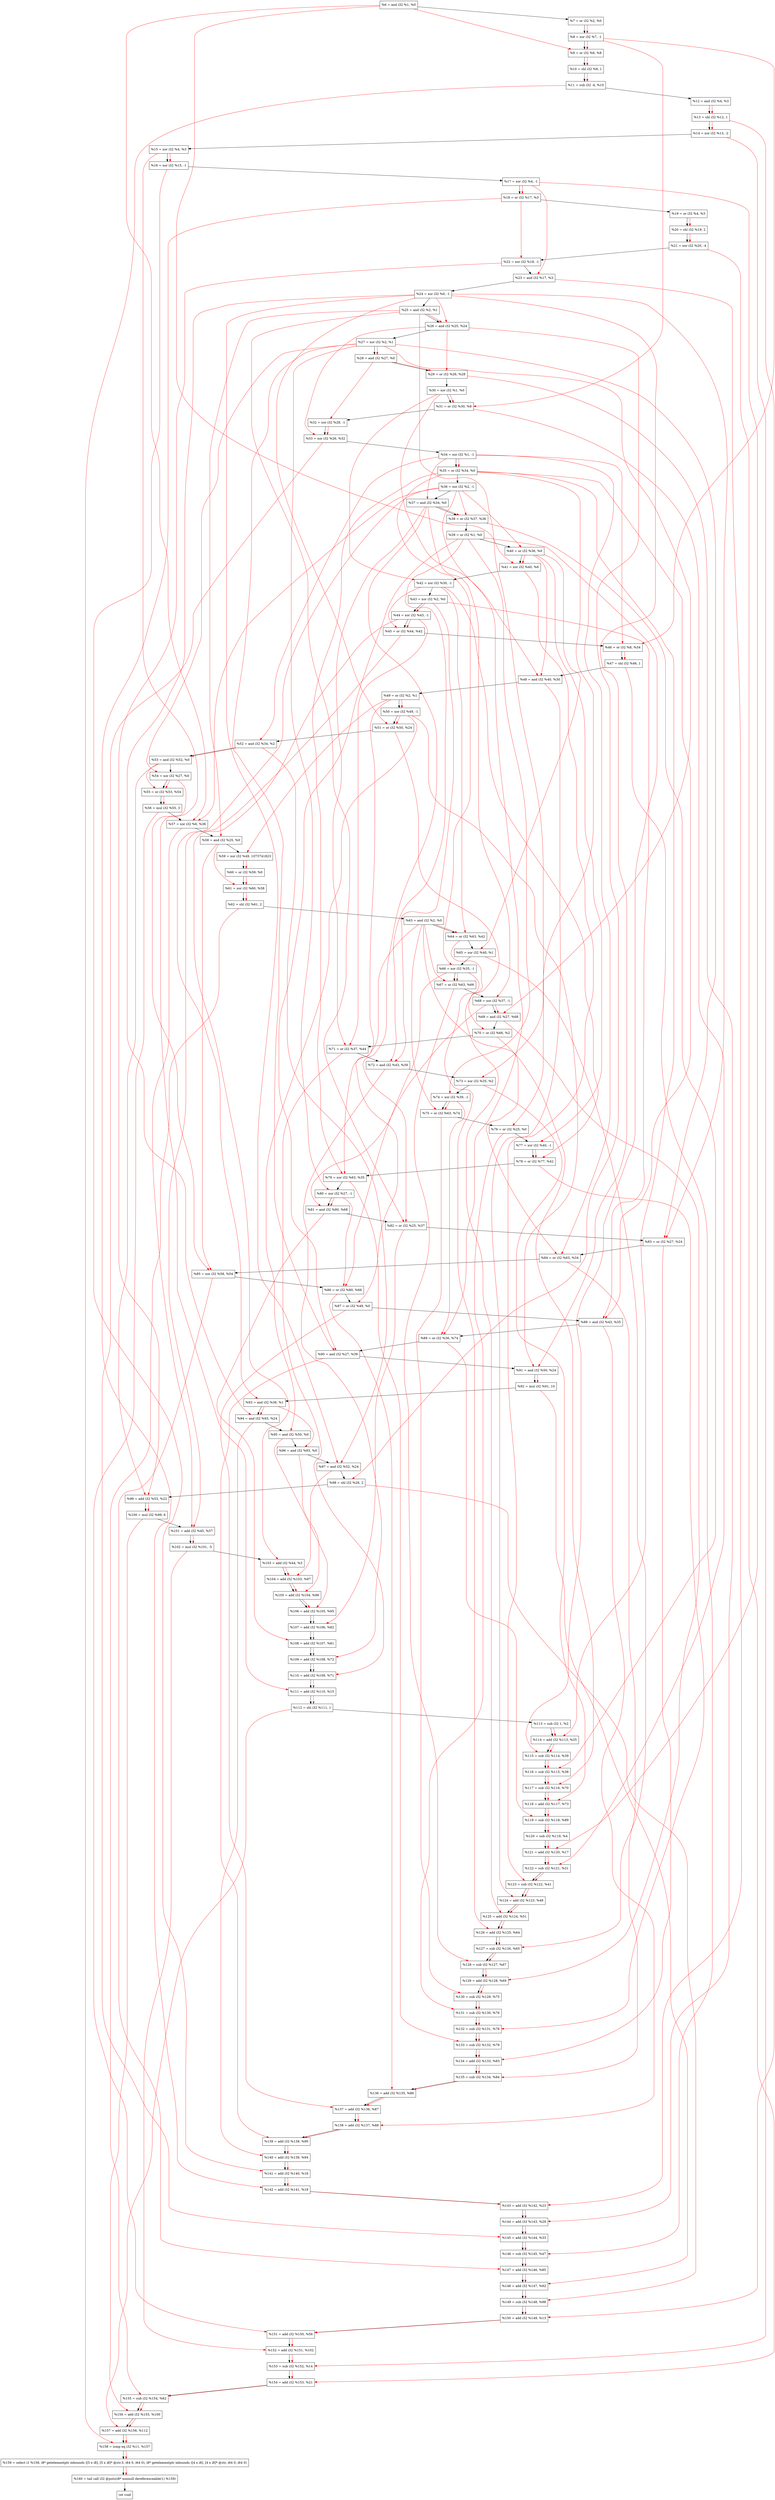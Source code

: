 digraph "DFG for'crackme' function" {
	Node0x16c3300[shape=record, label="  %6 = and i32 %1, %0"];
	Node0x16c3370[shape=record, label="  %7 = or i32 %2, %0"];
	Node0x16c39f0[shape=record, label="  %8 = xor i32 %7, -1"];
	Node0x16c3a60[shape=record, label="  %9 = or i32 %6, %8"];
	Node0x16c3b00[shape=record, label="  %10 = shl i32 %9, 1"];
	Node0x16c3ba0[shape=record, label="  %11 = sub i32 -4, %10"];
	Node0x16c3c10[shape=record, label="  %12 = and i32 %4, %3"];
	Node0x16c3c80[shape=record, label="  %13 = shl i32 %12, 1"];
	Node0x16c3d20[shape=record, label="  %14 = xor i32 %13, -2"];
	Node0x16c3d90[shape=record, label="  %15 = xor i32 %4, %3"];
	Node0x16c3e00[shape=record, label="  %16 = xor i32 %15, -1"];
	Node0x16c3e70[shape=record, label="  %17 = xor i32 %4, -1"];
	Node0x16c3ee0[shape=record, label="  %18 = or i32 %17, %3"];
	Node0x16c3f50[shape=record, label="  %19 = or i32 %4, %3"];
	Node0x16c3ff0[shape=record, label="  %20 = shl i32 %19, 2"];
	Node0x16c4060[shape=record, label="  %21 = xor i32 %20, -4"];
	Node0x16c40d0[shape=record, label="  %22 = xor i32 %18, -1"];
	Node0x16c4140[shape=record, label="  %23 = and i32 %17, %3"];
	Node0x16c41b0[shape=record, label="  %24 = xor i32 %0, -1"];
	Node0x16c4220[shape=record, label="  %25 = and i32 %2, %1"];
	Node0x16c4290[shape=record, label="  %26 = and i32 %25, %24"];
	Node0x16c4300[shape=record, label="  %27 = xor i32 %2, %1"];
	Node0x16c4370[shape=record, label="  %28 = and i32 %27, %0"];
	Node0x16c43e0[shape=record, label="  %29 = or i32 %26, %28"];
	Node0x16c4450[shape=record, label="  %30 = xor i32 %1, %0"];
	Node0x16c44c0[shape=record, label="  %31 = or i32 %30, %8"];
	Node0x16c4530[shape=record, label="  %32 = xor i32 %28, -1"];
	Node0x16c47b0[shape=record, label="  %33 = xor i32 %26, %32"];
	Node0x16c4820[shape=record, label="  %34 = xor i32 %1, -1"];
	Node0x16c4890[shape=record, label="  %35 = or i32 %34, %0"];
	Node0x16c4900[shape=record, label="  %36 = xor i32 %2, -1"];
	Node0x16c4970[shape=record, label="  %37 = and i32 %34, %0"];
	Node0x16c49e0[shape=record, label="  %38 = or i32 %37, %36"];
	Node0x16c4a50[shape=record, label="  %39 = or i32 %1, %0"];
	Node0x16c4ac0[shape=record, label="  %40 = or i32 %36, %0"];
	Node0x16c4b30[shape=record, label="  %41 = xor i32 %40, %6"];
	Node0x16c4ba0[shape=record, label="  %42 = xor i32 %30, -1"];
	Node0x16c4c10[shape=record, label="  %43 = xor i32 %2, %0"];
	Node0x16c4c80[shape=record, label="  %44 = xor i32 %43, -1"];
	Node0x16c4cf0[shape=record, label="  %45 = or i32 %44, %42"];
	Node0x16c4d60[shape=record, label="  %46 = or i32 %8, %34"];
	Node0x16c4dd0[shape=record, label="  %47 = shl i32 %46, 1"];
	Node0x16c4e40[shape=record, label="  %48 = and i32 %40, %30"];
	Node0x16c4eb0[shape=record, label="  %49 = or i32 %2, %1"];
	Node0x16c4f20[shape=record, label="  %50 = xor i32 %49, -1"];
	Node0x16c4f90[shape=record, label="  %51 = or i32 %50, %24"];
	Node0x16c5000[shape=record, label="  %52 = and i32 %34, %2"];
	Node0x16c5070[shape=record, label="  %53 = and i32 %52, %0"];
	Node0x16c50e0[shape=record, label="  %54 = xor i32 %27, %0"];
	Node0x16c5150[shape=record, label="  %55 = or i32 %53, %54"];
	Node0x16c51f0[shape=record, label="  %56 = mul i32 %55, 3"];
	Node0x16c5260[shape=record, label="  %57 = xor i32 %6, %36"];
	Node0x16c52d0[shape=record, label="  %58 = and i32 %25, %0"];
	Node0x16c5370[shape=record, label="  %59 = xor i32 %49, 1073741823"];
	Node0x16c53e0[shape=record, label="  %60 = or i32 %59, %0"];
	Node0x16c5450[shape=record, label="  %61 = xor i32 %60, %58"];
	Node0x16c54c0[shape=record, label="  %62 = shl i32 %61, 2"];
	Node0x16c5530[shape=record, label="  %63 = and i32 %2, %0"];
	Node0x16c55a0[shape=record, label="  %64 = or i32 %63, %42"];
	Node0x16c5a20[shape=record, label="  %65 = xor i32 %40, %1"];
	Node0x16c5a90[shape=record, label="  %66 = xor i32 %35, -1"];
	Node0x16c5b00[shape=record, label="  %67 = or i32 %63, %66"];
	Node0x16c5b70[shape=record, label="  %68 = xor i32 %37, -1"];
	Node0x16c5be0[shape=record, label="  %69 = and i32 %27, %68"];
	Node0x16c5c50[shape=record, label="  %70 = or i32 %66, %2"];
	Node0x16c5cc0[shape=record, label="  %71 = or i32 %37, %44"];
	Node0x16c5d30[shape=record, label="  %72 = and i32 %43, %39"];
	Node0x16c5da0[shape=record, label="  %73 = xor i32 %35, %2"];
	Node0x16c5e10[shape=record, label="  %74 = xor i32 %39, -1"];
	Node0x16c5e80[shape=record, label="  %75 = or i32 %63, %74"];
	Node0x16c5ef0[shape=record, label="  %76 = or i32 %25, %0"];
	Node0x16c5f60[shape=record, label="  %77 = xor i32 %40, -1"];
	Node0x16c5fd0[shape=record, label="  %78 = or i32 %77, %42"];
	Node0x16c6040[shape=record, label="  %79 = xor i32 %63, %35"];
	Node0x16c60b0[shape=record, label="  %80 = xor i32 %27, -1"];
	Node0x16c6120[shape=record, label="  %81 = and i32 %80, %68"];
	Node0x16c6190[shape=record, label="  %82 = or i32 %25, %37"];
	Node0x16c6200[shape=record, label="  %83 = or i32 %27, %24"];
	Node0x16c6270[shape=record, label="  %84 = or i32 %63, %34"];
	Node0x16c62e0[shape=record, label="  %85 = xor i32 %58, %54"];
	Node0x16c6350[shape=record, label="  %86 = or i32 %80, %66"];
	Node0x16c63c0[shape=record, label="  %87 = or i32 %49, %0"];
	Node0x16c6430[shape=record, label="  %88 = and i32 %43, %35"];
	Node0x16c64a0[shape=record, label="  %89 = or i32 %36, %74"];
	Node0x16c6510[shape=record, label="  %90 = and i32 %27, %39"];
	Node0x16c6580[shape=record, label="  %91 = and i32 %50, %24"];
	Node0x16c6620[shape=record, label="  %92 = mul i32 %91, 10"];
	Node0x16c6690[shape=record, label="  %93 = and i32 %36, %1"];
	Node0x16c6700[shape=record, label="  %94 = and i32 %93, %24"];
	Node0x16c6770[shape=record, label="  %95 = and i32 %50, %0"];
	Node0x16c67e0[shape=record, label="  %96 = and i32 %93, %0"];
	Node0x16c6850[shape=record, label="  %97 = and i32 %52, %24"];
	Node0x16c68c0[shape=record, label="  %98 = shl i32 %26, 2"];
	Node0x16c6930[shape=record, label="  %99 = add i32 %53, %22"];
	Node0x16c69d0[shape=record, label="  %100 = mul i32 %99, 6"];
	Node0x16c6a40[shape=record, label="  %101 = add i32 %45, %57"];
	Node0x16c6ae0[shape=record, label="  %102 = mul i32 %101, -5"];
	Node0x16c6b50[shape=record, label="  %103 = add i32 %44, %3"];
	Node0x16c6bc0[shape=record, label="  %104 = add i32 %103, %97"];
	Node0x16c6c30[shape=record, label="  %105 = add i32 %104, %96"];
	Node0x16c6ca0[shape=record, label="  %106 = add i32 %105, %95"];
	Node0x16c6d10[shape=record, label="  %107 = add i32 %106, %82"];
	Node0x16c6d80[shape=record, label="  %108 = add i32 %107, %81"];
	Node0x16c6df0[shape=record, label="  %109 = add i32 %108, %72"];
	Node0x16c6e60[shape=record, label="  %110 = add i32 %109, %71"];
	Node0x16c6ed0[shape=record, label="  %111 = add i32 %110, %15"];
	Node0x16c6f40[shape=record, label="  %112 = shl i32 %111, 1"];
	Node0x16c6fb0[shape=record, label="  %113 = sub i32 1, %2"];
	Node0x16c7020[shape=record, label="  %114 = add i32 %113, %35"];
	Node0x16c7090[shape=record, label="  %115 = sub i32 %114, %39"];
	Node0x16c7100[shape=record, label="  %116 = sub i32 %115, %38"];
	Node0x16c7170[shape=record, label="  %117 = sub i32 %116, %70"];
	Node0x16c71e0[shape=record, label="  %118 = add i32 %117, %73"];
	Node0x16c7250[shape=record, label="  %119 = sub i32 %118, %89"];
	Node0x16c72c0[shape=record, label="  %120 = sub i32 %119, %4"];
	Node0x16c7330[shape=record, label="  %121 = add i32 %120, %17"];
	Node0x16c73a0[shape=record, label="  %122 = sub i32 %121, %31"];
	Node0x16c7410[shape=record, label="  %123 = sub i32 %122, %41"];
	Node0x16c7480[shape=record, label="  %124 = add i32 %123, %48"];
	Node0x16c74f0[shape=record, label="  %125 = add i32 %124, %51"];
	Node0x16c7560[shape=record, label="  %126 = add i32 %125, %64"];
	Node0x16c75d0[shape=record, label="  %127 = sub i32 %126, %65"];
	Node0x16c7640[shape=record, label="  %128 = sub i32 %127, %67"];
	Node0x16c7ec0[shape=record, label="  %129 = add i32 %128, %69"];
	Node0x16c7f30[shape=record, label="  %130 = sub i32 %129, %75"];
	Node0x16c7fa0[shape=record, label="  %131 = sub i32 %130, %76"];
	Node0x16c8010[shape=record, label="  %132 = sub i32 %131, %78"];
	Node0x16c8080[shape=record, label="  %133 = sub i32 %132, %79"];
	Node0x16c80f0[shape=record, label="  %134 = add i32 %133, %83"];
	Node0x16c8160[shape=record, label="  %135 = sub i32 %134, %84"];
	Node0x16c81d0[shape=record, label="  %136 = add i32 %135, %86"];
	Node0x16c8240[shape=record, label="  %137 = add i32 %136, %87"];
	Node0x16c82b0[shape=record, label="  %138 = add i32 %137, %88"];
	Node0x16c8320[shape=record, label="  %139 = add i32 %138, %90"];
	Node0x16c8390[shape=record, label="  %140 = add i32 %139, %94"];
	Node0x16c8400[shape=record, label="  %141 = add i32 %140, %16"];
	Node0x16c8470[shape=record, label="  %142 = add i32 %141, %18"];
	Node0x16c84e0[shape=record, label="  %143 = add i32 %142, %23"];
	Node0x16c8550[shape=record, label="  %144 = add i32 %143, %29"];
	Node0x16c85c0[shape=record, label="  %145 = add i32 %144, %33"];
	Node0x16c8630[shape=record, label="  %146 = sub i32 %145, %47"];
	Node0x16c86a0[shape=record, label="  %147 = add i32 %146, %85"];
	Node0x16c8710[shape=record, label="  %148 = add i32 %147, %92"];
	Node0x16c8780[shape=record, label="  %149 = sub i32 %148, %98"];
	Node0x16c87f0[shape=record, label="  %150 = add i32 %149, %13"];
	Node0x16c8860[shape=record, label="  %151 = add i32 %150, %56"];
	Node0x16c88d0[shape=record, label="  %152 = add i32 %151, %102"];
	Node0x16c8940[shape=record, label="  %153 = sub i32 %152, %14"];
	Node0x16c89b0[shape=record, label="  %154 = add i32 %153, %21"];
	Node0x16c8a20[shape=record, label="  %155 = sub i32 %154, %62"];
	Node0x16c8a90[shape=record, label="  %156 = add i32 %155, %100"];
	Node0x16c8b00[shape=record, label="  %157 = add i32 %156, %112"];
	Node0x16c8b70[shape=record, label="  %158 = icmp eq i32 %11, %157"];
	Node0x1663268[shape=record, label="  %159 = select i1 %158, i8* getelementptr inbounds ([5 x i8], [5 x i8]* @str.3, i64 0, i64 0), i8* getelementptr inbounds ([4 x i8], [4 x i8]* @str, i64 0, i64 0)"];
	Node0x16c8e00[shape=record, label="  %160 = tail call i32 @puts(i8* nonnull dereferenceable(1) %159)"];
	Node0x16c8e50[shape=record, label="  ret void"];
	Node0x16c3300 -> Node0x16c3370;
	Node0x16c3370 -> Node0x16c39f0;
	Node0x16c39f0 -> Node0x16c3a60;
	Node0x16c3a60 -> Node0x16c3b00;
	Node0x16c3b00 -> Node0x16c3ba0;
	Node0x16c3ba0 -> Node0x16c3c10;
	Node0x16c3c10 -> Node0x16c3c80;
	Node0x16c3c80 -> Node0x16c3d20;
	Node0x16c3d20 -> Node0x16c3d90;
	Node0x16c3d90 -> Node0x16c3e00;
	Node0x16c3e00 -> Node0x16c3e70;
	Node0x16c3e70 -> Node0x16c3ee0;
	Node0x16c3ee0 -> Node0x16c3f50;
	Node0x16c3f50 -> Node0x16c3ff0;
	Node0x16c3ff0 -> Node0x16c4060;
	Node0x16c4060 -> Node0x16c40d0;
	Node0x16c40d0 -> Node0x16c4140;
	Node0x16c4140 -> Node0x16c41b0;
	Node0x16c41b0 -> Node0x16c4220;
	Node0x16c4220 -> Node0x16c4290;
	Node0x16c4290 -> Node0x16c4300;
	Node0x16c4300 -> Node0x16c4370;
	Node0x16c4370 -> Node0x16c43e0;
	Node0x16c43e0 -> Node0x16c4450;
	Node0x16c4450 -> Node0x16c44c0;
	Node0x16c44c0 -> Node0x16c4530;
	Node0x16c4530 -> Node0x16c47b0;
	Node0x16c47b0 -> Node0x16c4820;
	Node0x16c4820 -> Node0x16c4890;
	Node0x16c4890 -> Node0x16c4900;
	Node0x16c4900 -> Node0x16c4970;
	Node0x16c4970 -> Node0x16c49e0;
	Node0x16c49e0 -> Node0x16c4a50;
	Node0x16c4a50 -> Node0x16c4ac0;
	Node0x16c4ac0 -> Node0x16c4b30;
	Node0x16c4b30 -> Node0x16c4ba0;
	Node0x16c4ba0 -> Node0x16c4c10;
	Node0x16c4c10 -> Node0x16c4c80;
	Node0x16c4c80 -> Node0x16c4cf0;
	Node0x16c4cf0 -> Node0x16c4d60;
	Node0x16c4d60 -> Node0x16c4dd0;
	Node0x16c4dd0 -> Node0x16c4e40;
	Node0x16c4e40 -> Node0x16c4eb0;
	Node0x16c4eb0 -> Node0x16c4f20;
	Node0x16c4f20 -> Node0x16c4f90;
	Node0x16c4f90 -> Node0x16c5000;
	Node0x16c5000 -> Node0x16c5070;
	Node0x16c5070 -> Node0x16c50e0;
	Node0x16c50e0 -> Node0x16c5150;
	Node0x16c5150 -> Node0x16c51f0;
	Node0x16c51f0 -> Node0x16c5260;
	Node0x16c5260 -> Node0x16c52d0;
	Node0x16c52d0 -> Node0x16c5370;
	Node0x16c5370 -> Node0x16c53e0;
	Node0x16c53e0 -> Node0x16c5450;
	Node0x16c5450 -> Node0x16c54c0;
	Node0x16c54c0 -> Node0x16c5530;
	Node0x16c5530 -> Node0x16c55a0;
	Node0x16c55a0 -> Node0x16c5a20;
	Node0x16c5a20 -> Node0x16c5a90;
	Node0x16c5a90 -> Node0x16c5b00;
	Node0x16c5b00 -> Node0x16c5b70;
	Node0x16c5b70 -> Node0x16c5be0;
	Node0x16c5be0 -> Node0x16c5c50;
	Node0x16c5c50 -> Node0x16c5cc0;
	Node0x16c5cc0 -> Node0x16c5d30;
	Node0x16c5d30 -> Node0x16c5da0;
	Node0x16c5da0 -> Node0x16c5e10;
	Node0x16c5e10 -> Node0x16c5e80;
	Node0x16c5e80 -> Node0x16c5ef0;
	Node0x16c5ef0 -> Node0x16c5f60;
	Node0x16c5f60 -> Node0x16c5fd0;
	Node0x16c5fd0 -> Node0x16c6040;
	Node0x16c6040 -> Node0x16c60b0;
	Node0x16c60b0 -> Node0x16c6120;
	Node0x16c6120 -> Node0x16c6190;
	Node0x16c6190 -> Node0x16c6200;
	Node0x16c6200 -> Node0x16c6270;
	Node0x16c6270 -> Node0x16c62e0;
	Node0x16c62e0 -> Node0x16c6350;
	Node0x16c6350 -> Node0x16c63c0;
	Node0x16c63c0 -> Node0x16c6430;
	Node0x16c6430 -> Node0x16c64a0;
	Node0x16c64a0 -> Node0x16c6510;
	Node0x16c6510 -> Node0x16c6580;
	Node0x16c6580 -> Node0x16c6620;
	Node0x16c6620 -> Node0x16c6690;
	Node0x16c6690 -> Node0x16c6700;
	Node0x16c6700 -> Node0x16c6770;
	Node0x16c6770 -> Node0x16c67e0;
	Node0x16c67e0 -> Node0x16c6850;
	Node0x16c6850 -> Node0x16c68c0;
	Node0x16c68c0 -> Node0x16c6930;
	Node0x16c6930 -> Node0x16c69d0;
	Node0x16c69d0 -> Node0x16c6a40;
	Node0x16c6a40 -> Node0x16c6ae0;
	Node0x16c6ae0 -> Node0x16c6b50;
	Node0x16c6b50 -> Node0x16c6bc0;
	Node0x16c6bc0 -> Node0x16c6c30;
	Node0x16c6c30 -> Node0x16c6ca0;
	Node0x16c6ca0 -> Node0x16c6d10;
	Node0x16c6d10 -> Node0x16c6d80;
	Node0x16c6d80 -> Node0x16c6df0;
	Node0x16c6df0 -> Node0x16c6e60;
	Node0x16c6e60 -> Node0x16c6ed0;
	Node0x16c6ed0 -> Node0x16c6f40;
	Node0x16c6f40 -> Node0x16c6fb0;
	Node0x16c6fb0 -> Node0x16c7020;
	Node0x16c7020 -> Node0x16c7090;
	Node0x16c7090 -> Node0x16c7100;
	Node0x16c7100 -> Node0x16c7170;
	Node0x16c7170 -> Node0x16c71e0;
	Node0x16c71e0 -> Node0x16c7250;
	Node0x16c7250 -> Node0x16c72c0;
	Node0x16c72c0 -> Node0x16c7330;
	Node0x16c7330 -> Node0x16c73a0;
	Node0x16c73a0 -> Node0x16c7410;
	Node0x16c7410 -> Node0x16c7480;
	Node0x16c7480 -> Node0x16c74f0;
	Node0x16c74f0 -> Node0x16c7560;
	Node0x16c7560 -> Node0x16c75d0;
	Node0x16c75d0 -> Node0x16c7640;
	Node0x16c7640 -> Node0x16c7ec0;
	Node0x16c7ec0 -> Node0x16c7f30;
	Node0x16c7f30 -> Node0x16c7fa0;
	Node0x16c7fa0 -> Node0x16c8010;
	Node0x16c8010 -> Node0x16c8080;
	Node0x16c8080 -> Node0x16c80f0;
	Node0x16c80f0 -> Node0x16c8160;
	Node0x16c8160 -> Node0x16c81d0;
	Node0x16c81d0 -> Node0x16c8240;
	Node0x16c8240 -> Node0x16c82b0;
	Node0x16c82b0 -> Node0x16c8320;
	Node0x16c8320 -> Node0x16c8390;
	Node0x16c8390 -> Node0x16c8400;
	Node0x16c8400 -> Node0x16c8470;
	Node0x16c8470 -> Node0x16c84e0;
	Node0x16c84e0 -> Node0x16c8550;
	Node0x16c8550 -> Node0x16c85c0;
	Node0x16c85c0 -> Node0x16c8630;
	Node0x16c8630 -> Node0x16c86a0;
	Node0x16c86a0 -> Node0x16c8710;
	Node0x16c8710 -> Node0x16c8780;
	Node0x16c8780 -> Node0x16c87f0;
	Node0x16c87f0 -> Node0x16c8860;
	Node0x16c8860 -> Node0x16c88d0;
	Node0x16c88d0 -> Node0x16c8940;
	Node0x16c8940 -> Node0x16c89b0;
	Node0x16c89b0 -> Node0x16c8a20;
	Node0x16c8a20 -> Node0x16c8a90;
	Node0x16c8a90 -> Node0x16c8b00;
	Node0x16c8b00 -> Node0x16c8b70;
	Node0x16c8b70 -> Node0x1663268;
	Node0x1663268 -> Node0x16c8e00;
	Node0x16c8e00 -> Node0x16c8e50;
edge [color=red]
	Node0x16c3370 -> Node0x16c39f0;
	Node0x16c3300 -> Node0x16c3a60;
	Node0x16c39f0 -> Node0x16c3a60;
	Node0x16c3a60 -> Node0x16c3b00;
	Node0x16c3b00 -> Node0x16c3ba0;
	Node0x16c3c10 -> Node0x16c3c80;
	Node0x16c3c80 -> Node0x16c3d20;
	Node0x16c3d90 -> Node0x16c3e00;
	Node0x16c3e70 -> Node0x16c3ee0;
	Node0x16c3f50 -> Node0x16c3ff0;
	Node0x16c3ff0 -> Node0x16c4060;
	Node0x16c3ee0 -> Node0x16c40d0;
	Node0x16c3e70 -> Node0x16c4140;
	Node0x16c4220 -> Node0x16c4290;
	Node0x16c41b0 -> Node0x16c4290;
	Node0x16c4300 -> Node0x16c4370;
	Node0x16c4290 -> Node0x16c43e0;
	Node0x16c4370 -> Node0x16c43e0;
	Node0x16c4450 -> Node0x16c44c0;
	Node0x16c39f0 -> Node0x16c44c0;
	Node0x16c4370 -> Node0x16c4530;
	Node0x16c4290 -> Node0x16c47b0;
	Node0x16c4530 -> Node0x16c47b0;
	Node0x16c4820 -> Node0x16c4890;
	Node0x16c4820 -> Node0x16c4970;
	Node0x16c4970 -> Node0x16c49e0;
	Node0x16c4900 -> Node0x16c49e0;
	Node0x16c4900 -> Node0x16c4ac0;
	Node0x16c4ac0 -> Node0x16c4b30;
	Node0x16c3300 -> Node0x16c4b30;
	Node0x16c4450 -> Node0x16c4ba0;
	Node0x16c4c10 -> Node0x16c4c80;
	Node0x16c4c80 -> Node0x16c4cf0;
	Node0x16c4ba0 -> Node0x16c4cf0;
	Node0x16c39f0 -> Node0x16c4d60;
	Node0x16c4820 -> Node0x16c4d60;
	Node0x16c4d60 -> Node0x16c4dd0;
	Node0x16c4ac0 -> Node0x16c4e40;
	Node0x16c4450 -> Node0x16c4e40;
	Node0x16c4eb0 -> Node0x16c4f20;
	Node0x16c4f20 -> Node0x16c4f90;
	Node0x16c41b0 -> Node0x16c4f90;
	Node0x16c4820 -> Node0x16c5000;
	Node0x16c5000 -> Node0x16c5070;
	Node0x16c4300 -> Node0x16c50e0;
	Node0x16c5070 -> Node0x16c5150;
	Node0x16c50e0 -> Node0x16c5150;
	Node0x16c5150 -> Node0x16c51f0;
	Node0x16c3300 -> Node0x16c5260;
	Node0x16c4900 -> Node0x16c5260;
	Node0x16c4220 -> Node0x16c52d0;
	Node0x16c4eb0 -> Node0x16c5370;
	Node0x16c5370 -> Node0x16c53e0;
	Node0x16c53e0 -> Node0x16c5450;
	Node0x16c52d0 -> Node0x16c5450;
	Node0x16c5450 -> Node0x16c54c0;
	Node0x16c5530 -> Node0x16c55a0;
	Node0x16c4ba0 -> Node0x16c55a0;
	Node0x16c4ac0 -> Node0x16c5a20;
	Node0x16c4890 -> Node0x16c5a90;
	Node0x16c5530 -> Node0x16c5b00;
	Node0x16c5a90 -> Node0x16c5b00;
	Node0x16c4970 -> Node0x16c5b70;
	Node0x16c4300 -> Node0x16c5be0;
	Node0x16c5b70 -> Node0x16c5be0;
	Node0x16c5a90 -> Node0x16c5c50;
	Node0x16c4970 -> Node0x16c5cc0;
	Node0x16c4c80 -> Node0x16c5cc0;
	Node0x16c4c10 -> Node0x16c5d30;
	Node0x16c4a50 -> Node0x16c5d30;
	Node0x16c4890 -> Node0x16c5da0;
	Node0x16c4a50 -> Node0x16c5e10;
	Node0x16c5530 -> Node0x16c5e80;
	Node0x16c5e10 -> Node0x16c5e80;
	Node0x16c4220 -> Node0x16c5ef0;
	Node0x16c4ac0 -> Node0x16c5f60;
	Node0x16c5f60 -> Node0x16c5fd0;
	Node0x16c4ba0 -> Node0x16c5fd0;
	Node0x16c5530 -> Node0x16c6040;
	Node0x16c4890 -> Node0x16c6040;
	Node0x16c4300 -> Node0x16c60b0;
	Node0x16c60b0 -> Node0x16c6120;
	Node0x16c5b70 -> Node0x16c6120;
	Node0x16c4220 -> Node0x16c6190;
	Node0x16c4970 -> Node0x16c6190;
	Node0x16c4300 -> Node0x16c6200;
	Node0x16c41b0 -> Node0x16c6200;
	Node0x16c5530 -> Node0x16c6270;
	Node0x16c4820 -> Node0x16c6270;
	Node0x16c52d0 -> Node0x16c62e0;
	Node0x16c50e0 -> Node0x16c62e0;
	Node0x16c60b0 -> Node0x16c6350;
	Node0x16c5a90 -> Node0x16c6350;
	Node0x16c4eb0 -> Node0x16c63c0;
	Node0x16c4c10 -> Node0x16c6430;
	Node0x16c4890 -> Node0x16c6430;
	Node0x16c4900 -> Node0x16c64a0;
	Node0x16c5e10 -> Node0x16c64a0;
	Node0x16c4300 -> Node0x16c6510;
	Node0x16c4a50 -> Node0x16c6510;
	Node0x16c4f20 -> Node0x16c6580;
	Node0x16c41b0 -> Node0x16c6580;
	Node0x16c6580 -> Node0x16c6620;
	Node0x16c4900 -> Node0x16c6690;
	Node0x16c6690 -> Node0x16c6700;
	Node0x16c41b0 -> Node0x16c6700;
	Node0x16c4f20 -> Node0x16c6770;
	Node0x16c6690 -> Node0x16c67e0;
	Node0x16c5000 -> Node0x16c6850;
	Node0x16c41b0 -> Node0x16c6850;
	Node0x16c4290 -> Node0x16c68c0;
	Node0x16c5070 -> Node0x16c6930;
	Node0x16c40d0 -> Node0x16c6930;
	Node0x16c6930 -> Node0x16c69d0;
	Node0x16c4cf0 -> Node0x16c6a40;
	Node0x16c5260 -> Node0x16c6a40;
	Node0x16c6a40 -> Node0x16c6ae0;
	Node0x16c4c80 -> Node0x16c6b50;
	Node0x16c6b50 -> Node0x16c6bc0;
	Node0x16c6850 -> Node0x16c6bc0;
	Node0x16c6bc0 -> Node0x16c6c30;
	Node0x16c67e0 -> Node0x16c6c30;
	Node0x16c6c30 -> Node0x16c6ca0;
	Node0x16c6770 -> Node0x16c6ca0;
	Node0x16c6ca0 -> Node0x16c6d10;
	Node0x16c6190 -> Node0x16c6d10;
	Node0x16c6d10 -> Node0x16c6d80;
	Node0x16c6120 -> Node0x16c6d80;
	Node0x16c6d80 -> Node0x16c6df0;
	Node0x16c5d30 -> Node0x16c6df0;
	Node0x16c6df0 -> Node0x16c6e60;
	Node0x16c5cc0 -> Node0x16c6e60;
	Node0x16c6e60 -> Node0x16c6ed0;
	Node0x16c3d90 -> Node0x16c6ed0;
	Node0x16c6ed0 -> Node0x16c6f40;
	Node0x16c6fb0 -> Node0x16c7020;
	Node0x16c4890 -> Node0x16c7020;
	Node0x16c7020 -> Node0x16c7090;
	Node0x16c4a50 -> Node0x16c7090;
	Node0x16c7090 -> Node0x16c7100;
	Node0x16c49e0 -> Node0x16c7100;
	Node0x16c7100 -> Node0x16c7170;
	Node0x16c5c50 -> Node0x16c7170;
	Node0x16c7170 -> Node0x16c71e0;
	Node0x16c5da0 -> Node0x16c71e0;
	Node0x16c71e0 -> Node0x16c7250;
	Node0x16c64a0 -> Node0x16c7250;
	Node0x16c7250 -> Node0x16c72c0;
	Node0x16c72c0 -> Node0x16c7330;
	Node0x16c3e70 -> Node0x16c7330;
	Node0x16c7330 -> Node0x16c73a0;
	Node0x16c44c0 -> Node0x16c73a0;
	Node0x16c73a0 -> Node0x16c7410;
	Node0x16c4b30 -> Node0x16c7410;
	Node0x16c7410 -> Node0x16c7480;
	Node0x16c4e40 -> Node0x16c7480;
	Node0x16c7480 -> Node0x16c74f0;
	Node0x16c4f90 -> Node0x16c74f0;
	Node0x16c74f0 -> Node0x16c7560;
	Node0x16c55a0 -> Node0x16c7560;
	Node0x16c7560 -> Node0x16c75d0;
	Node0x16c5a20 -> Node0x16c75d0;
	Node0x16c75d0 -> Node0x16c7640;
	Node0x16c5b00 -> Node0x16c7640;
	Node0x16c7640 -> Node0x16c7ec0;
	Node0x16c5be0 -> Node0x16c7ec0;
	Node0x16c7ec0 -> Node0x16c7f30;
	Node0x16c5e80 -> Node0x16c7f30;
	Node0x16c7f30 -> Node0x16c7fa0;
	Node0x16c5ef0 -> Node0x16c7fa0;
	Node0x16c7fa0 -> Node0x16c8010;
	Node0x16c5fd0 -> Node0x16c8010;
	Node0x16c8010 -> Node0x16c8080;
	Node0x16c6040 -> Node0x16c8080;
	Node0x16c8080 -> Node0x16c80f0;
	Node0x16c6200 -> Node0x16c80f0;
	Node0x16c80f0 -> Node0x16c8160;
	Node0x16c6270 -> Node0x16c8160;
	Node0x16c8160 -> Node0x16c81d0;
	Node0x16c6350 -> Node0x16c81d0;
	Node0x16c81d0 -> Node0x16c8240;
	Node0x16c63c0 -> Node0x16c8240;
	Node0x16c8240 -> Node0x16c82b0;
	Node0x16c6430 -> Node0x16c82b0;
	Node0x16c82b0 -> Node0x16c8320;
	Node0x16c6510 -> Node0x16c8320;
	Node0x16c8320 -> Node0x16c8390;
	Node0x16c6700 -> Node0x16c8390;
	Node0x16c8390 -> Node0x16c8400;
	Node0x16c3e00 -> Node0x16c8400;
	Node0x16c8400 -> Node0x16c8470;
	Node0x16c3ee0 -> Node0x16c8470;
	Node0x16c8470 -> Node0x16c84e0;
	Node0x16c4140 -> Node0x16c84e0;
	Node0x16c84e0 -> Node0x16c8550;
	Node0x16c43e0 -> Node0x16c8550;
	Node0x16c8550 -> Node0x16c85c0;
	Node0x16c47b0 -> Node0x16c85c0;
	Node0x16c85c0 -> Node0x16c8630;
	Node0x16c4dd0 -> Node0x16c8630;
	Node0x16c8630 -> Node0x16c86a0;
	Node0x16c62e0 -> Node0x16c86a0;
	Node0x16c86a0 -> Node0x16c8710;
	Node0x16c6620 -> Node0x16c8710;
	Node0x16c8710 -> Node0x16c8780;
	Node0x16c68c0 -> Node0x16c8780;
	Node0x16c8780 -> Node0x16c87f0;
	Node0x16c3c80 -> Node0x16c87f0;
	Node0x16c87f0 -> Node0x16c8860;
	Node0x16c51f0 -> Node0x16c8860;
	Node0x16c8860 -> Node0x16c88d0;
	Node0x16c6ae0 -> Node0x16c88d0;
	Node0x16c88d0 -> Node0x16c8940;
	Node0x16c3d20 -> Node0x16c8940;
	Node0x16c8940 -> Node0x16c89b0;
	Node0x16c4060 -> Node0x16c89b0;
	Node0x16c89b0 -> Node0x16c8a20;
	Node0x16c54c0 -> Node0x16c8a20;
	Node0x16c8a20 -> Node0x16c8a90;
	Node0x16c69d0 -> Node0x16c8a90;
	Node0x16c8a90 -> Node0x16c8b00;
	Node0x16c6f40 -> Node0x16c8b00;
	Node0x16c3ba0 -> Node0x16c8b70;
	Node0x16c8b00 -> Node0x16c8b70;
	Node0x16c8b70 -> Node0x1663268;
	Node0x1663268 -> Node0x16c8e00;
}
